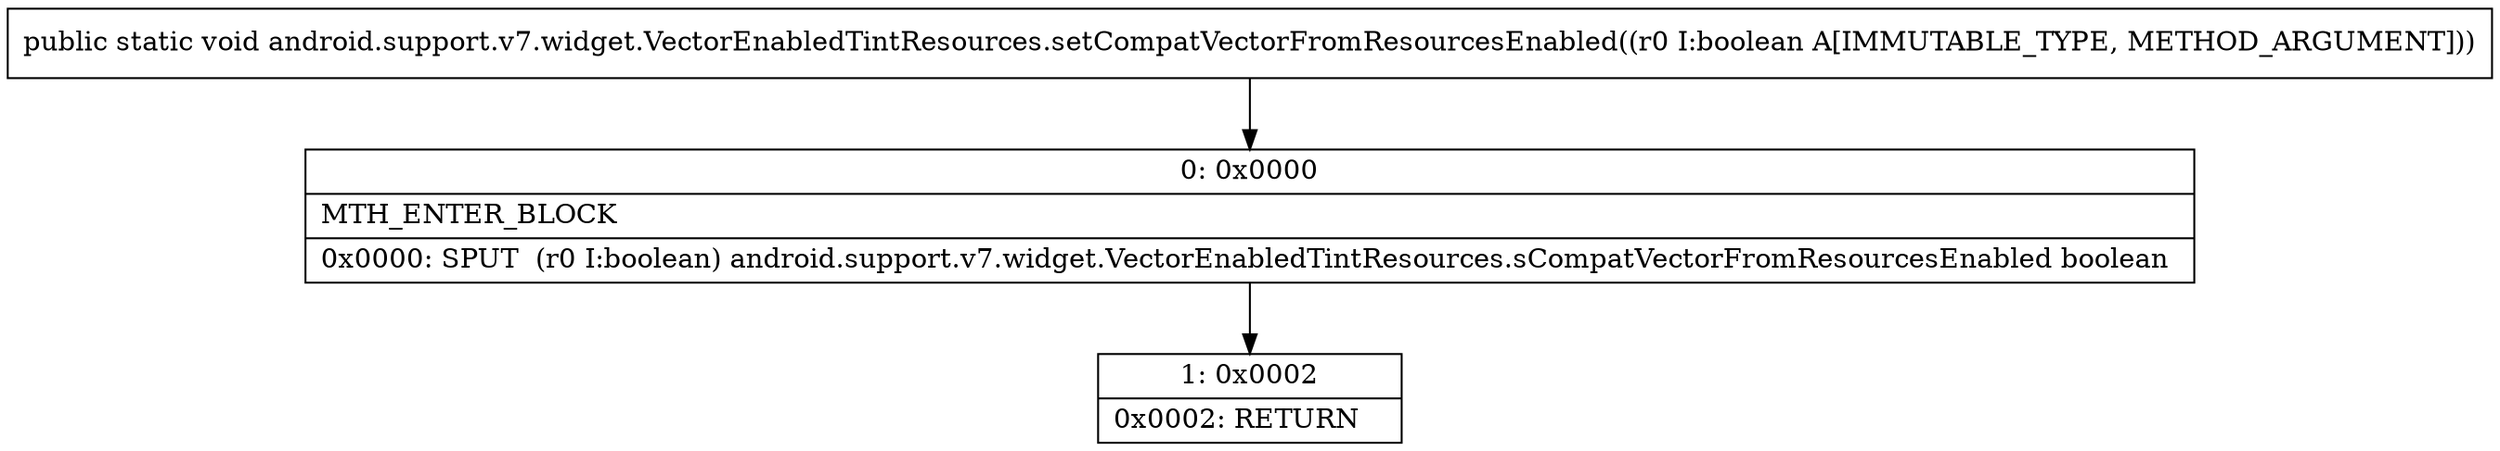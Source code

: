 digraph "CFG forandroid.support.v7.widget.VectorEnabledTintResources.setCompatVectorFromResourcesEnabled(Z)V" {
Node_0 [shape=record,label="{0\:\ 0x0000|MTH_ENTER_BLOCK\l|0x0000: SPUT  (r0 I:boolean) android.support.v7.widget.VectorEnabledTintResources.sCompatVectorFromResourcesEnabled boolean \l}"];
Node_1 [shape=record,label="{1\:\ 0x0002|0x0002: RETURN   \l}"];
MethodNode[shape=record,label="{public static void android.support.v7.widget.VectorEnabledTintResources.setCompatVectorFromResourcesEnabled((r0 I:boolean A[IMMUTABLE_TYPE, METHOD_ARGUMENT])) }"];
MethodNode -> Node_0;
Node_0 -> Node_1;
}

